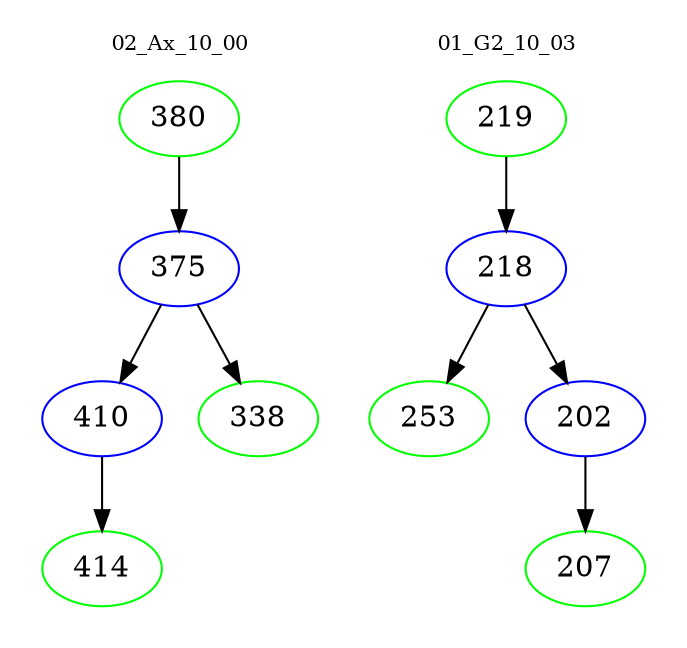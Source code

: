 digraph{
subgraph cluster_0 {
color = white
label = "02_Ax_10_00";
fontsize=10;
T0_380 [label="380", color="green"]
T0_380 -> T0_375 [color="black"]
T0_375 [label="375", color="blue"]
T0_375 -> T0_410 [color="black"]
T0_410 [label="410", color="blue"]
T0_410 -> T0_414 [color="black"]
T0_414 [label="414", color="green"]
T0_375 -> T0_338 [color="black"]
T0_338 [label="338", color="green"]
}
subgraph cluster_1 {
color = white
label = "01_G2_10_03";
fontsize=10;
T1_219 [label="219", color="green"]
T1_219 -> T1_218 [color="black"]
T1_218 [label="218", color="blue"]
T1_218 -> T1_253 [color="black"]
T1_253 [label="253", color="green"]
T1_218 -> T1_202 [color="black"]
T1_202 [label="202", color="blue"]
T1_202 -> T1_207 [color="black"]
T1_207 [label="207", color="green"]
}
}
